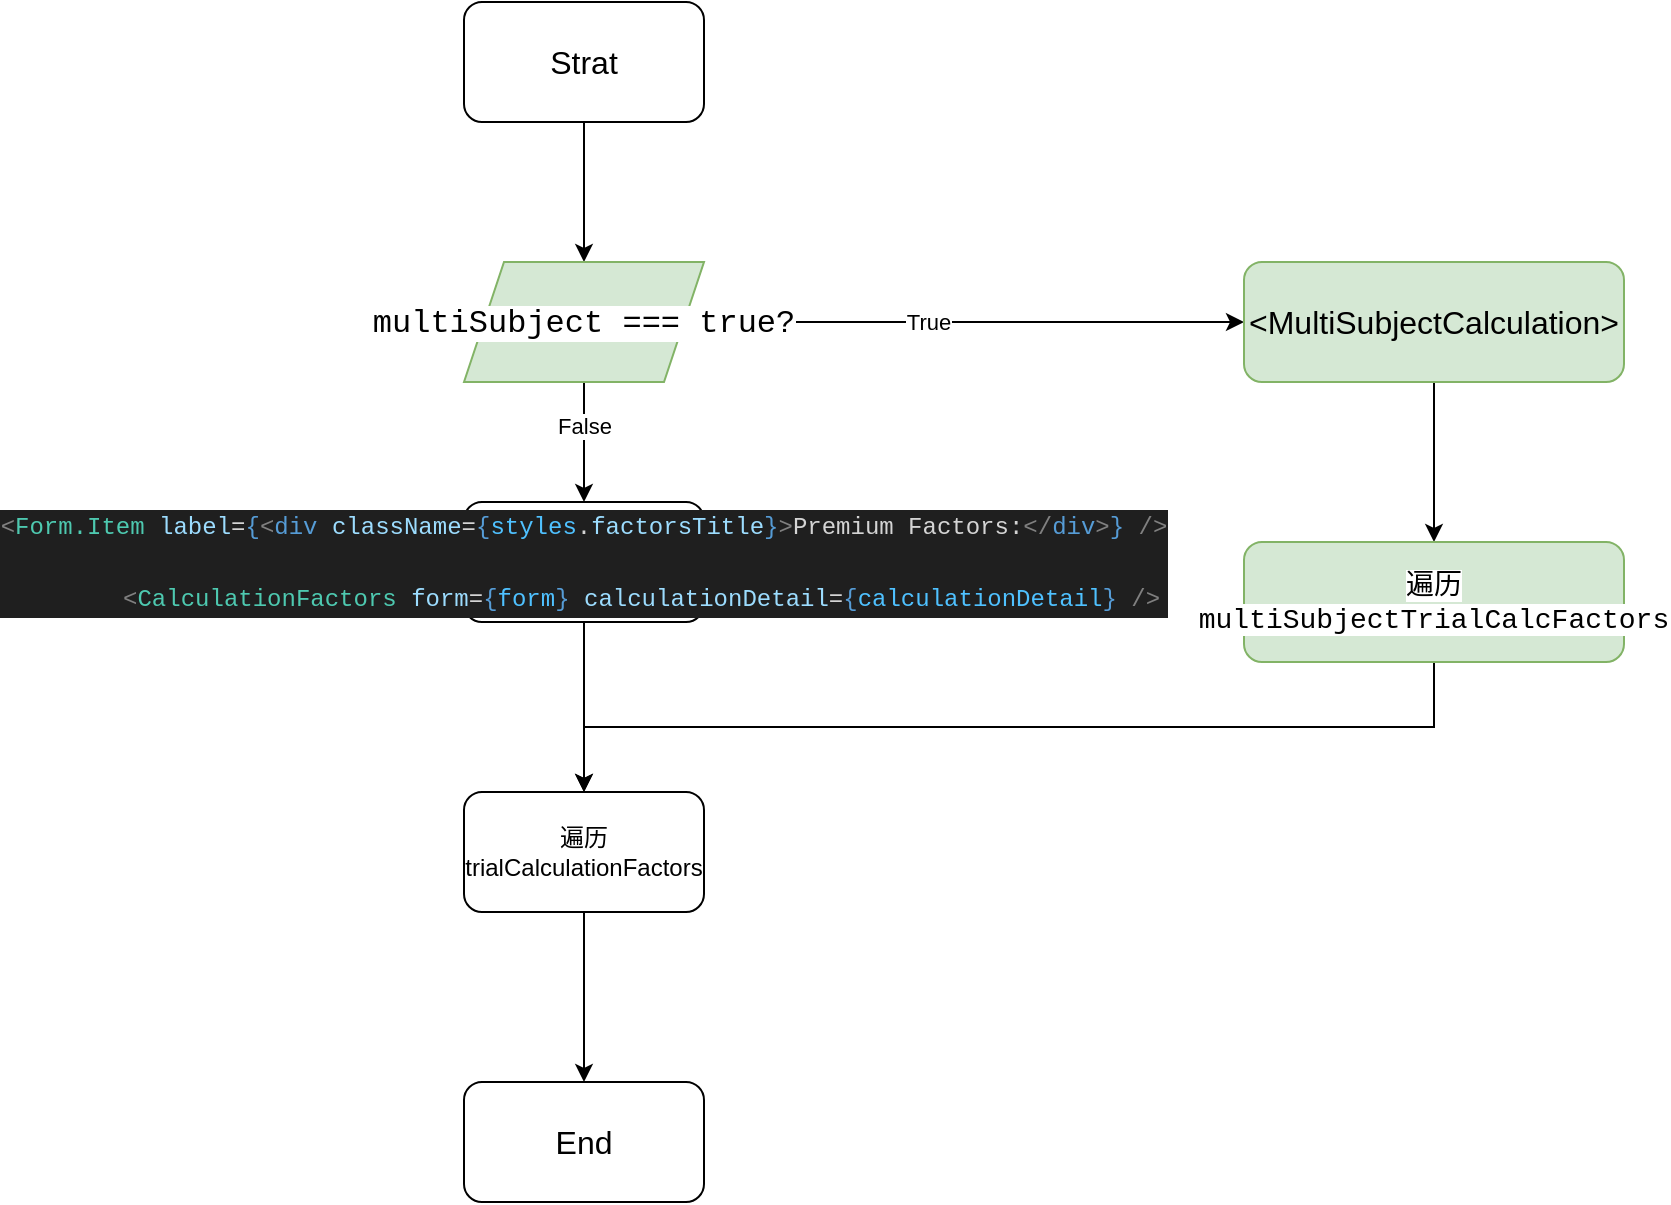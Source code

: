<mxfile version="25.0.3">
  <diagram name="Page-1" id="FtTGXNtZOGxSPJ5oTYqy">
    <mxGraphModel dx="2069" dy="819" grid="1" gridSize="10" guides="1" tooltips="1" connect="1" arrows="1" fold="1" page="1" pageScale="1" pageWidth="827" pageHeight="1169" math="0" shadow="0">
      <root>
        <mxCell id="0" />
        <mxCell id="1" parent="0" />
        <mxCell id="JIvI2XGANF61RlIR17x4-4" style="edgeStyle=orthogonalEdgeStyle;rounded=0;orthogonalLoop=1;jettySize=auto;html=1;exitX=0.5;exitY=1;exitDx=0;exitDy=0;entryX=0.5;entryY=0;entryDx=0;entryDy=0;" edge="1" parent="1" source="JIvI2XGANF61RlIR17x4-1" target="JIvI2XGANF61RlIR17x4-3">
          <mxGeometry relative="1" as="geometry" />
        </mxCell>
        <mxCell id="JIvI2XGANF61RlIR17x4-1" value="Strat" style="rounded=1;whiteSpace=wrap;html=1;fontSize=16;" vertex="1" parent="1">
          <mxGeometry x="170" y="160" width="120" height="60" as="geometry" />
        </mxCell>
        <mxCell id="JIvI2XGANF61RlIR17x4-8" style="edgeStyle=orthogonalEdgeStyle;rounded=0;orthogonalLoop=1;jettySize=auto;html=1;exitX=0.5;exitY=1;exitDx=0;exitDy=0;entryX=0.5;entryY=0;entryDx=0;entryDy=0;" edge="1" parent="1" source="JIvI2XGANF61RlIR17x4-2" target="JIvI2XGANF61RlIR17x4-7">
          <mxGeometry relative="1" as="geometry" />
        </mxCell>
        <mxCell id="JIvI2XGANF61RlIR17x4-2" value="&lt;div style=&quot;color: rgb(204, 204, 204); background-color: rgb(31, 31, 31); font-family: Menlo, Monaco, &amp;quot;Courier New&amp;quot;, monospace; line-height: 18px; white-space: pre;&quot;&gt;&lt;div&gt;&lt;span style=&quot;color: #808080;&quot;&gt;&amp;lt;&lt;/span&gt;&lt;span style=&quot;color: #4ec9b0;&quot;&gt;Form.Item&lt;/span&gt; &lt;span style=&quot;color: #9cdcfe;&quot;&gt;label&lt;/span&gt;&lt;span style=&quot;color: #d4d4d4;&quot;&gt;=&lt;/span&gt;&lt;span style=&quot;color: #569cd6;&quot;&gt;{&lt;/span&gt;&lt;span style=&quot;color: #808080;&quot;&gt;&amp;lt;&lt;/span&gt;&lt;span style=&quot;color: #569cd6;&quot;&gt;div&lt;/span&gt;&lt;span style=&quot;color: #d4d4d4;&quot;&gt; &lt;/span&gt;&lt;span style=&quot;color: #9cdcfe;&quot;&gt;className&lt;/span&gt;&lt;span style=&quot;color: #d4d4d4;&quot;&gt;=&lt;/span&gt;&lt;span style=&quot;color: #569cd6;&quot;&gt;{&lt;/span&gt;&lt;span style=&quot;color: #4fc1ff;&quot;&gt;styles&lt;/span&gt;&lt;span style=&quot;color: #d4d4d4;&quot;&gt;.&lt;/span&gt;&lt;span style=&quot;color: #9cdcfe;&quot;&gt;factorsTitle&lt;/span&gt;&lt;span style=&quot;color: #569cd6;&quot;&gt;}&lt;/span&gt;&lt;span style=&quot;color: #808080;&quot;&gt;&amp;gt;&lt;/span&gt;&lt;span style=&quot;color: #d4d4d4;&quot;&gt;Premium Factors:&lt;/span&gt;&lt;span style=&quot;color: #808080;&quot;&gt;&amp;lt;/&lt;/span&gt;&lt;span style=&quot;color: #569cd6;&quot;&gt;div&lt;/span&gt;&lt;span style=&quot;color: #808080;&quot;&gt;&amp;gt;&lt;/span&gt;&lt;span style=&quot;color: #569cd6;&quot;&gt;}&lt;/span&gt; &lt;span style=&quot;color: #808080;&quot;&gt;/&amp;gt;&lt;/span&gt;&lt;/div&gt;&lt;br&gt;&lt;div&gt;        &lt;span style=&quot;color: #808080;&quot;&gt;&amp;lt;&lt;/span&gt;&lt;span style=&quot;color: #4ec9b0;&quot;&gt;CalculationFactors&lt;/span&gt; &lt;span style=&quot;color: #9cdcfe;&quot;&gt;form&lt;/span&gt;&lt;span style=&quot;color: #d4d4d4;&quot;&gt;=&lt;/span&gt;&lt;span style=&quot;color: #569cd6;&quot;&gt;{&lt;/span&gt;&lt;span style=&quot;color: #4fc1ff;&quot;&gt;form&lt;/span&gt;&lt;span style=&quot;color: #569cd6;&quot;&gt;}&lt;/span&gt; &lt;span style=&quot;color: #9cdcfe;&quot;&gt;calculationDetail&lt;/span&gt;&lt;span style=&quot;color: #d4d4d4;&quot;&gt;=&lt;/span&gt;&lt;span style=&quot;color: #569cd6;&quot;&gt;{&lt;/span&gt;&lt;span style=&quot;color: #4fc1ff;&quot;&gt;calculationDetail&lt;/span&gt;&lt;span style=&quot;color: #569cd6;&quot;&gt;}&lt;/span&gt; &lt;span style=&quot;color: #808080;&quot;&gt;/&amp;gt;&lt;/span&gt;&lt;/div&gt;&lt;/div&gt;" style="rounded=1;whiteSpace=wrap;html=1;" vertex="1" parent="1">
          <mxGeometry x="170" y="410" width="120" height="60" as="geometry" />
        </mxCell>
        <mxCell id="JIvI2XGANF61RlIR17x4-5" style="edgeStyle=orthogonalEdgeStyle;rounded=0;orthogonalLoop=1;jettySize=auto;html=1;exitX=0.5;exitY=1;exitDx=0;exitDy=0;entryX=0.5;entryY=0;entryDx=0;entryDy=0;" edge="1" parent="1" source="JIvI2XGANF61RlIR17x4-3" target="JIvI2XGANF61RlIR17x4-2">
          <mxGeometry relative="1" as="geometry" />
        </mxCell>
        <mxCell id="JIvI2XGANF61RlIR17x4-6" value="False" style="edgeLabel;html=1;align=center;verticalAlign=middle;resizable=0;points=[];" vertex="1" connectable="0" parent="JIvI2XGANF61RlIR17x4-5">
          <mxGeometry x="-0.267" relative="1" as="geometry">
            <mxPoint as="offset" />
          </mxGeometry>
        </mxCell>
        <mxCell id="JIvI2XGANF61RlIR17x4-10" style="edgeStyle=orthogonalEdgeStyle;rounded=0;orthogonalLoop=1;jettySize=auto;html=1;exitX=1;exitY=0.5;exitDx=0;exitDy=0;entryX=0;entryY=0.5;entryDx=0;entryDy=0;" edge="1" parent="1" source="JIvI2XGANF61RlIR17x4-3" target="JIvI2XGANF61RlIR17x4-9">
          <mxGeometry relative="1" as="geometry" />
        </mxCell>
        <mxCell id="JIvI2XGANF61RlIR17x4-11" value="True" style="edgeLabel;html=1;align=center;verticalAlign=middle;resizable=0;points=[];" vertex="1" connectable="0" parent="JIvI2XGANF61RlIR17x4-10">
          <mxGeometry x="-0.133" relative="1" as="geometry">
            <mxPoint as="offset" />
          </mxGeometry>
        </mxCell>
        <mxCell id="JIvI2XGANF61RlIR17x4-3" value="&lt;span style=&quot;font-family: Consolas, &amp;quot;Bitstream Vera Sans Mono&amp;quot;, &amp;quot;Courier New&amp;quot;, Courier, monospace; text-align: left; white-space: pre; background-color: rgb(255, 255, 255);&quot;&gt;multiSubject === true?&lt;/span&gt;" style="shape=parallelogram;perimeter=parallelogramPerimeter;whiteSpace=wrap;html=1;fixedSize=1;fontSize=16;fillColor=#d5e8d4;strokeColor=#82b366;" vertex="1" parent="1">
          <mxGeometry x="170" y="290" width="120" height="60" as="geometry" />
        </mxCell>
        <mxCell id="JIvI2XGANF61RlIR17x4-16" style="edgeStyle=orthogonalEdgeStyle;rounded=0;orthogonalLoop=1;jettySize=auto;html=1;exitX=0.5;exitY=1;exitDx=0;exitDy=0;entryX=0.5;entryY=0;entryDx=0;entryDy=0;" edge="1" parent="1" source="JIvI2XGANF61RlIR17x4-7" target="JIvI2XGANF61RlIR17x4-15">
          <mxGeometry relative="1" as="geometry" />
        </mxCell>
        <mxCell id="JIvI2XGANF61RlIR17x4-7" value="遍历trialCalculationFactors" style="rounded=1;whiteSpace=wrap;html=1;" vertex="1" parent="1">
          <mxGeometry x="170" y="555" width="120" height="60" as="geometry" />
        </mxCell>
        <mxCell id="JIvI2XGANF61RlIR17x4-13" style="edgeStyle=orthogonalEdgeStyle;rounded=0;orthogonalLoop=1;jettySize=auto;html=1;exitX=0.5;exitY=1;exitDx=0;exitDy=0;entryX=0.5;entryY=0;entryDx=0;entryDy=0;" edge="1" parent="1" source="JIvI2XGANF61RlIR17x4-9" target="JIvI2XGANF61RlIR17x4-12">
          <mxGeometry relative="1" as="geometry" />
        </mxCell>
        <mxCell id="JIvI2XGANF61RlIR17x4-9" value="&amp;lt;MultiSubjectCalculation&amp;gt;" style="rounded=1;whiteSpace=wrap;html=1;fontSize=16;fillColor=#d5e8d4;strokeColor=#82b366;" vertex="1" parent="1">
          <mxGeometry x="560" y="290" width="190" height="60" as="geometry" />
        </mxCell>
        <mxCell id="JIvI2XGANF61RlIR17x4-14" style="edgeStyle=orthogonalEdgeStyle;rounded=0;orthogonalLoop=1;jettySize=auto;html=1;exitX=0.5;exitY=1;exitDx=0;exitDy=0;entryX=0.5;entryY=0;entryDx=0;entryDy=0;" edge="1" parent="1" source="JIvI2XGANF61RlIR17x4-12" target="JIvI2XGANF61RlIR17x4-7">
          <mxGeometry relative="1" as="geometry" />
        </mxCell>
        <mxCell id="JIvI2XGANF61RlIR17x4-12" value="&lt;div&gt;&lt;span style=&quot;font-family: Consolas, &amp;quot;Bitstream Vera Sans Mono&amp;quot;, &amp;quot;Courier New&amp;quot;, Courier, monospace; font-size: 14px; text-align: left; white-space: pre; background-color: rgb(255, 255, 255);&quot;&gt;遍历&lt;/span&gt;&lt;/div&gt;&lt;span style=&quot;font-family: Consolas, &amp;quot;Bitstream Vera Sans Mono&amp;quot;, &amp;quot;Courier New&amp;quot;, Courier, monospace; font-size: 14px; text-align: left; white-space: pre; background-color: rgb(255, 255, 255);&quot;&gt;multiSubjectTrialCalcFactors&lt;/span&gt;" style="rounded=1;whiteSpace=wrap;html=1;fillColor=#d5e8d4;strokeColor=#82b366;" vertex="1" parent="1">
          <mxGeometry x="560" y="430" width="190" height="60" as="geometry" />
        </mxCell>
        <mxCell id="JIvI2XGANF61RlIR17x4-15" value="End" style="rounded=1;whiteSpace=wrap;html=1;fontSize=16;" vertex="1" parent="1">
          <mxGeometry x="170" y="700" width="120" height="60" as="geometry" />
        </mxCell>
      </root>
    </mxGraphModel>
  </diagram>
</mxfile>

